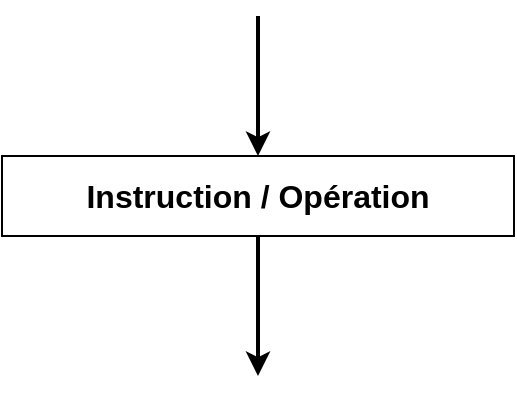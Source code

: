 <mxfile version="20.3.0" type="device"><diagram id="aV7ftbefj8GZT8kjJrCg" name="Page-1"><mxGraphModel dx="1102" dy="685" grid="1" gridSize="10" guides="1" tooltips="1" connect="1" arrows="1" fold="1" page="1" pageScale="1" pageWidth="827" pageHeight="1169" math="0" shadow="0"><root><mxCell id="0"/><mxCell id="1" parent="0"/><mxCell id="HDKYDaST--ukPIOwPvPt-1" value="&lt;font style=&quot;font-size: 16px;&quot;&gt;&lt;b&gt;Instruction / Opération&lt;/b&gt;&lt;/font&gt;" style="rounded=0;whiteSpace=wrap;html=1;" vertex="1" parent="1"><mxGeometry x="286" y="130" width="256" height="40" as="geometry"/></mxCell><mxCell id="HDKYDaST--ukPIOwPvPt-2" value="" style="endArrow=classic;html=1;rounded=0;fontSize=16;entryX=0.5;entryY=0;entryDx=0;entryDy=0;strokeWidth=2;" edge="1" parent="1" target="HDKYDaST--ukPIOwPvPt-1"><mxGeometry width="50" height="50" relative="1" as="geometry"><mxPoint x="414" y="60" as="sourcePoint"/><mxPoint x="440" y="320" as="targetPoint"/></mxGeometry></mxCell><mxCell id="HDKYDaST--ukPIOwPvPt-3" value="" style="endArrow=classic;html=1;rounded=0;fontSize=16;entryX=0.5;entryY=0;entryDx=0;entryDy=0;strokeWidth=2;" edge="1" parent="1"><mxGeometry width="50" height="50" relative="1" as="geometry"><mxPoint x="414" y="170" as="sourcePoint"/><mxPoint x="414" y="240" as="targetPoint"/></mxGeometry></mxCell></root></mxGraphModel></diagram></mxfile>